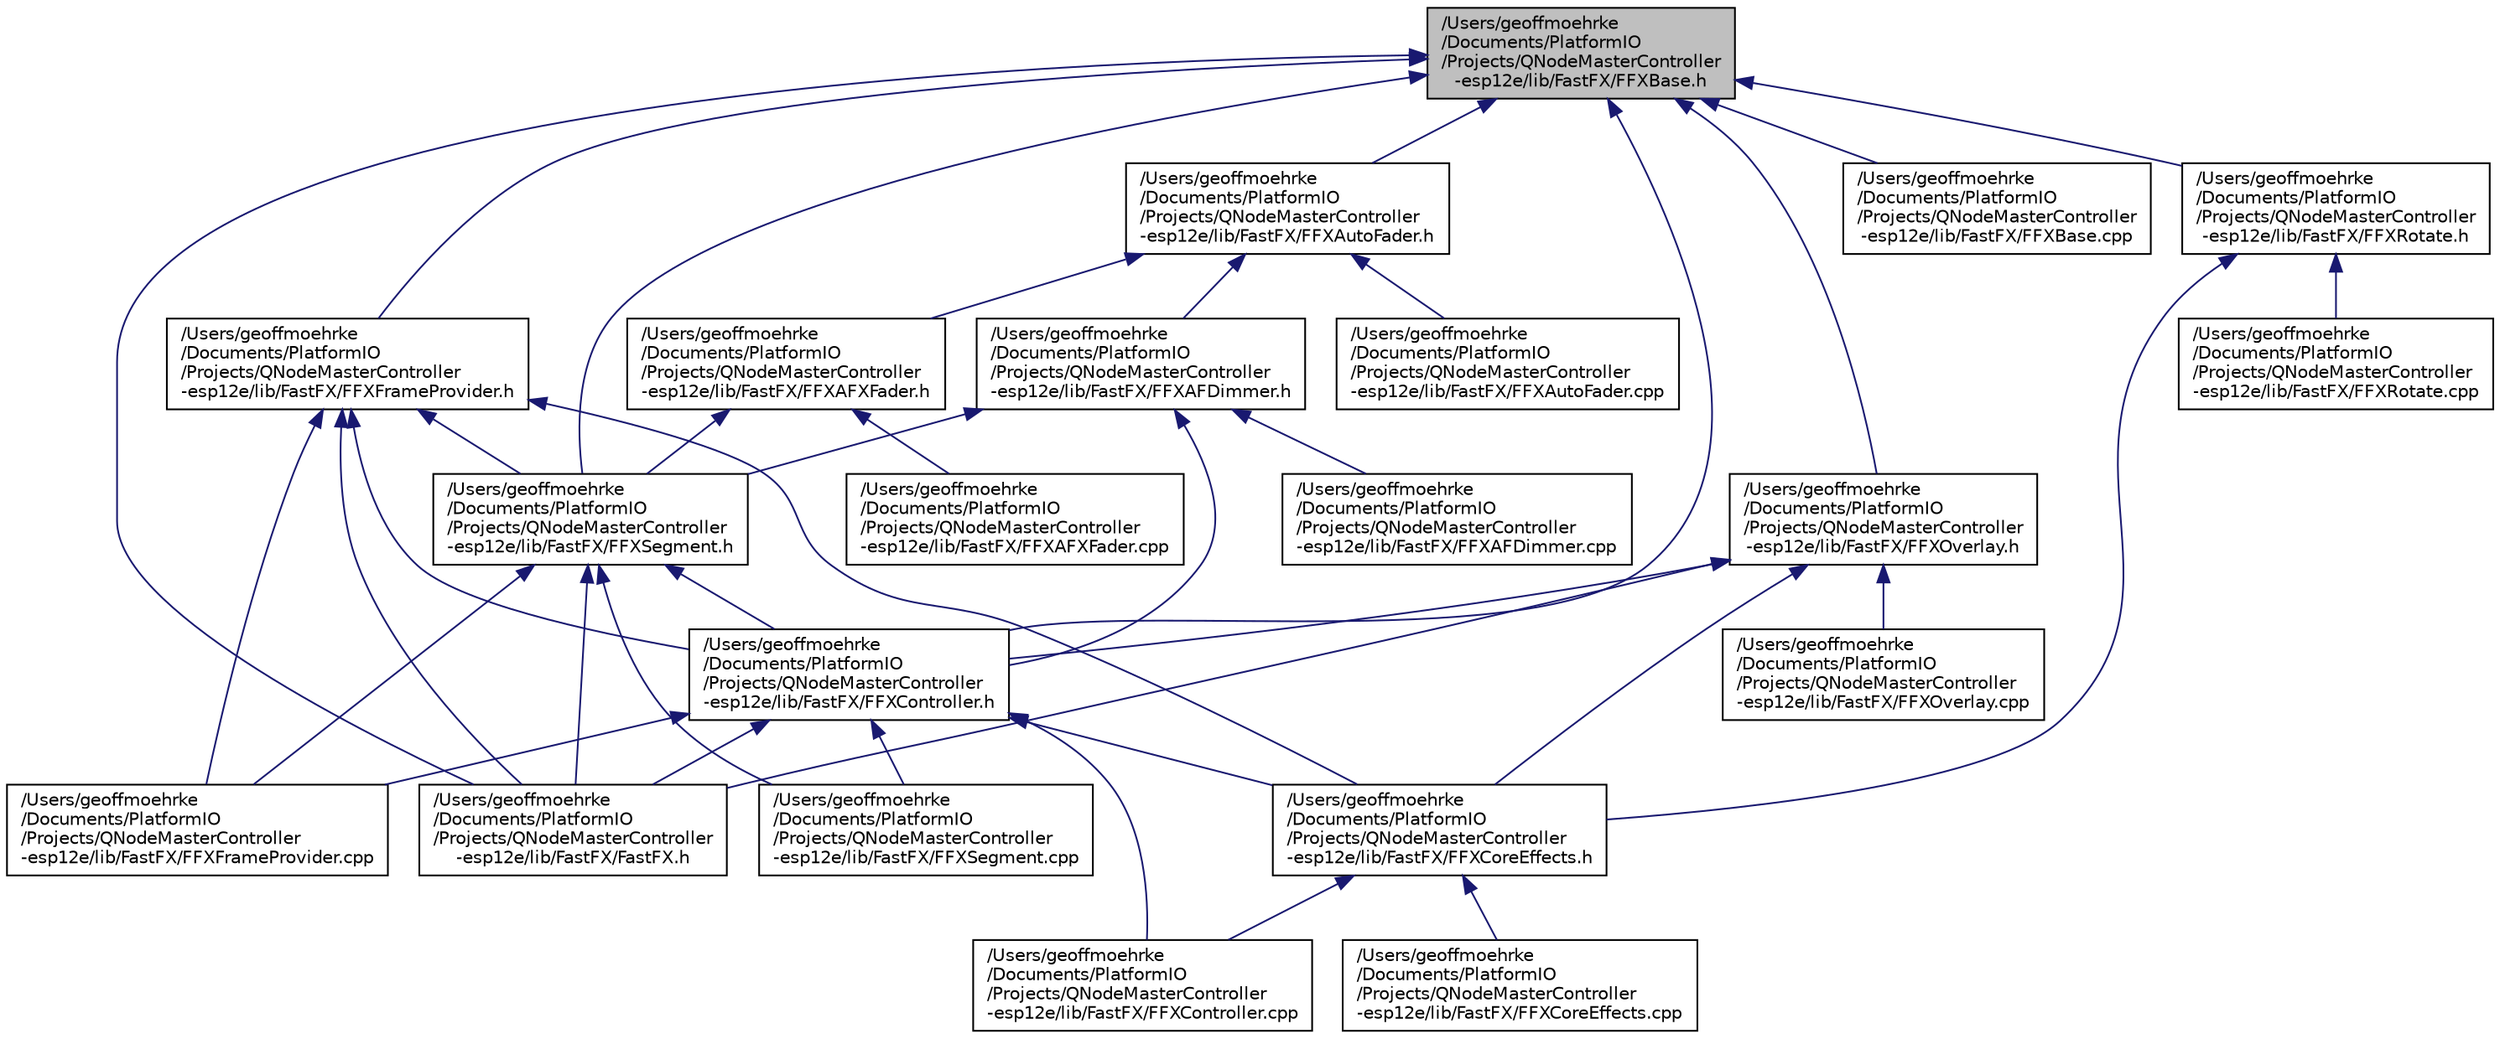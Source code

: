 digraph "/Users/geoffmoehrke/Documents/PlatformIO/Projects/QNodeMasterController-esp12e/lib/FastFX/FFXBase.h"
{
 // LATEX_PDF_SIZE
  edge [fontname="Helvetica",fontsize="10",labelfontname="Helvetica",labelfontsize="10"];
  node [fontname="Helvetica",fontsize="10",shape=record];
  Node1 [label="/Users/geoffmoehrke\l/Documents/PlatformIO\l/Projects/QNodeMasterController\l-esp12e/lib/FastFX/FFXBase.h",height=0.2,width=0.4,color="black", fillcolor="grey75", style="filled", fontcolor="black",tooltip=" "];
  Node1 -> Node2 [dir="back",color="midnightblue",fontsize="10",style="solid",fontname="Helvetica"];
  Node2 [label="/Users/geoffmoehrke\l/Documents/PlatformIO\l/Projects/QNodeMasterController\l-esp12e/lib/FastFX/FastFX.h",height=0.2,width=0.4,color="black", fillcolor="white", style="filled",URL="$_fast_f_x_8h.html",tooltip=" "];
  Node1 -> Node3 [dir="back",color="midnightblue",fontsize="10",style="solid",fontname="Helvetica"];
  Node3 [label="/Users/geoffmoehrke\l/Documents/PlatformIO\l/Projects/QNodeMasterController\l-esp12e/lib/FastFX/FFXFrameProvider.h",height=0.2,width=0.4,color="black", fillcolor="white", style="filled",URL="$_f_f_x_frame_provider_8h.html",tooltip=" "];
  Node3 -> Node2 [dir="back",color="midnightblue",fontsize="10",style="solid",fontname="Helvetica"];
  Node3 -> Node4 [dir="back",color="midnightblue",fontsize="10",style="solid",fontname="Helvetica"];
  Node4 [label="/Users/geoffmoehrke\l/Documents/PlatformIO\l/Projects/QNodeMasterController\l-esp12e/lib/FastFX/FFXSegment.h",height=0.2,width=0.4,color="black", fillcolor="white", style="filled",URL="$_f_f_x_segment_8h.html",tooltip=" "];
  Node4 -> Node2 [dir="back",color="midnightblue",fontsize="10",style="solid",fontname="Helvetica"];
  Node4 -> Node5 [dir="back",color="midnightblue",fontsize="10",style="solid",fontname="Helvetica"];
  Node5 [label="/Users/geoffmoehrke\l/Documents/PlatformIO\l/Projects/QNodeMasterController\l-esp12e/lib/FastFX/FFXController.h",height=0.2,width=0.4,color="black", fillcolor="white", style="filled",URL="$_f_f_x_controller_8h.html",tooltip=" "];
  Node5 -> Node2 [dir="back",color="midnightblue",fontsize="10",style="solid",fontname="Helvetica"];
  Node5 -> Node6 [dir="back",color="midnightblue",fontsize="10",style="solid",fontname="Helvetica"];
  Node6 [label="/Users/geoffmoehrke\l/Documents/PlatformIO\l/Projects/QNodeMasterController\l-esp12e/lib/FastFX/FFXController.cpp",height=0.2,width=0.4,color="black", fillcolor="white", style="filled",URL="$_f_f_x_controller_8cpp.html",tooltip=" "];
  Node5 -> Node7 [dir="back",color="midnightblue",fontsize="10",style="solid",fontname="Helvetica"];
  Node7 [label="/Users/geoffmoehrke\l/Documents/PlatformIO\l/Projects/QNodeMasterController\l-esp12e/lib/FastFX/FFXCoreEffects.h",height=0.2,width=0.4,color="black", fillcolor="white", style="filled",URL="$_f_f_x_core_effects_8h.html",tooltip=" "];
  Node7 -> Node6 [dir="back",color="midnightblue",fontsize="10",style="solid",fontname="Helvetica"];
  Node7 -> Node8 [dir="back",color="midnightblue",fontsize="10",style="solid",fontname="Helvetica"];
  Node8 [label="/Users/geoffmoehrke\l/Documents/PlatformIO\l/Projects/QNodeMasterController\l-esp12e/lib/FastFX/FFXCoreEffects.cpp",height=0.2,width=0.4,color="black", fillcolor="white", style="filled",URL="$_f_f_x_core_effects_8cpp.html",tooltip=" "];
  Node5 -> Node9 [dir="back",color="midnightblue",fontsize="10",style="solid",fontname="Helvetica"];
  Node9 [label="/Users/geoffmoehrke\l/Documents/PlatformIO\l/Projects/QNodeMasterController\l-esp12e/lib/FastFX/FFXFrameProvider.cpp",height=0.2,width=0.4,color="black", fillcolor="white", style="filled",URL="$_f_f_x_frame_provider_8cpp.html",tooltip=" "];
  Node5 -> Node10 [dir="back",color="midnightblue",fontsize="10",style="solid",fontname="Helvetica"];
  Node10 [label="/Users/geoffmoehrke\l/Documents/PlatformIO\l/Projects/QNodeMasterController\l-esp12e/lib/FastFX/FFXSegment.cpp",height=0.2,width=0.4,color="black", fillcolor="white", style="filled",URL="$_f_f_x_segment_8cpp.html",tooltip=" "];
  Node4 -> Node9 [dir="back",color="midnightblue",fontsize="10",style="solid",fontname="Helvetica"];
  Node4 -> Node10 [dir="back",color="midnightblue",fontsize="10",style="solid",fontname="Helvetica"];
  Node3 -> Node5 [dir="back",color="midnightblue",fontsize="10",style="solid",fontname="Helvetica"];
  Node3 -> Node7 [dir="back",color="midnightblue",fontsize="10",style="solid",fontname="Helvetica"];
  Node3 -> Node9 [dir="back",color="midnightblue",fontsize="10",style="solid",fontname="Helvetica"];
  Node1 -> Node4 [dir="back",color="midnightblue",fontsize="10",style="solid",fontname="Helvetica"];
  Node1 -> Node11 [dir="back",color="midnightblue",fontsize="10",style="solid",fontname="Helvetica"];
  Node11 [label="/Users/geoffmoehrke\l/Documents/PlatformIO\l/Projects/QNodeMasterController\l-esp12e/lib/FastFX/FFXAutoFader.h",height=0.2,width=0.4,color="black", fillcolor="white", style="filled",URL="$_f_f_x_auto_fader_8h.html",tooltip=" "];
  Node11 -> Node12 [dir="back",color="midnightblue",fontsize="10",style="solid",fontname="Helvetica"];
  Node12 [label="/Users/geoffmoehrke\l/Documents/PlatformIO\l/Projects/QNodeMasterController\l-esp12e/lib/FastFX/FFXAFDimmer.h",height=0.2,width=0.4,color="black", fillcolor="white", style="filled",URL="$_f_f_x_a_f_dimmer_8h.html",tooltip=" "];
  Node12 -> Node4 [dir="back",color="midnightblue",fontsize="10",style="solid",fontname="Helvetica"];
  Node12 -> Node5 [dir="back",color="midnightblue",fontsize="10",style="solid",fontname="Helvetica"];
  Node12 -> Node13 [dir="back",color="midnightblue",fontsize="10",style="solid",fontname="Helvetica"];
  Node13 [label="/Users/geoffmoehrke\l/Documents/PlatformIO\l/Projects/QNodeMasterController\l-esp12e/lib/FastFX/FFXAFDimmer.cpp",height=0.2,width=0.4,color="black", fillcolor="white", style="filled",URL="$_f_f_x_a_f_dimmer_8cpp.html",tooltip=" "];
  Node11 -> Node14 [dir="back",color="midnightblue",fontsize="10",style="solid",fontname="Helvetica"];
  Node14 [label="/Users/geoffmoehrke\l/Documents/PlatformIO\l/Projects/QNodeMasterController\l-esp12e/lib/FastFX/FFXAFXFader.h",height=0.2,width=0.4,color="black", fillcolor="white", style="filled",URL="$_f_f_x_a_f_x_fader_8h.html",tooltip=" "];
  Node14 -> Node4 [dir="back",color="midnightblue",fontsize="10",style="solid",fontname="Helvetica"];
  Node14 -> Node15 [dir="back",color="midnightblue",fontsize="10",style="solid",fontname="Helvetica"];
  Node15 [label="/Users/geoffmoehrke\l/Documents/PlatformIO\l/Projects/QNodeMasterController\l-esp12e/lib/FastFX/FFXAFXFader.cpp",height=0.2,width=0.4,color="black", fillcolor="white", style="filled",URL="$_f_f_x_a_f_x_fader_8cpp.html",tooltip=" "];
  Node11 -> Node16 [dir="back",color="midnightblue",fontsize="10",style="solid",fontname="Helvetica"];
  Node16 [label="/Users/geoffmoehrke\l/Documents/PlatformIO\l/Projects/QNodeMasterController\l-esp12e/lib/FastFX/FFXAutoFader.cpp",height=0.2,width=0.4,color="black", fillcolor="white", style="filled",URL="$_f_f_x_auto_fader_8cpp.html",tooltip=" "];
  Node1 -> Node17 [dir="back",color="midnightblue",fontsize="10",style="solid",fontname="Helvetica"];
  Node17 [label="/Users/geoffmoehrke\l/Documents/PlatformIO\l/Projects/QNodeMasterController\l-esp12e/lib/FastFX/FFXOverlay.h",height=0.2,width=0.4,color="black", fillcolor="white", style="filled",URL="$_f_f_x_overlay_8h.html",tooltip=" "];
  Node17 -> Node2 [dir="back",color="midnightblue",fontsize="10",style="solid",fontname="Helvetica"];
  Node17 -> Node5 [dir="back",color="midnightblue",fontsize="10",style="solid",fontname="Helvetica"];
  Node17 -> Node7 [dir="back",color="midnightblue",fontsize="10",style="solid",fontname="Helvetica"];
  Node17 -> Node18 [dir="back",color="midnightblue",fontsize="10",style="solid",fontname="Helvetica"];
  Node18 [label="/Users/geoffmoehrke\l/Documents/PlatformIO\l/Projects/QNodeMasterController\l-esp12e/lib/FastFX/FFXOverlay.cpp",height=0.2,width=0.4,color="black", fillcolor="white", style="filled",URL="$_f_f_x_overlay_8cpp.html",tooltip=" "];
  Node1 -> Node5 [dir="back",color="midnightblue",fontsize="10",style="solid",fontname="Helvetica"];
  Node1 -> Node19 [dir="back",color="midnightblue",fontsize="10",style="solid",fontname="Helvetica"];
  Node19 [label="/Users/geoffmoehrke\l/Documents/PlatformIO\l/Projects/QNodeMasterController\l-esp12e/lib/FastFX/FFXBase.cpp",height=0.2,width=0.4,color="black", fillcolor="white", style="filled",URL="$_f_f_x_base_8cpp.html",tooltip=" "];
  Node1 -> Node20 [dir="back",color="midnightblue",fontsize="10",style="solid",fontname="Helvetica"];
  Node20 [label="/Users/geoffmoehrke\l/Documents/PlatformIO\l/Projects/QNodeMasterController\l-esp12e/lib/FastFX/FFXRotate.h",height=0.2,width=0.4,color="black", fillcolor="white", style="filled",URL="$_f_f_x_rotate_8h.html",tooltip=" "];
  Node20 -> Node7 [dir="back",color="midnightblue",fontsize="10",style="solid",fontname="Helvetica"];
  Node20 -> Node21 [dir="back",color="midnightblue",fontsize="10",style="solid",fontname="Helvetica"];
  Node21 [label="/Users/geoffmoehrke\l/Documents/PlatformIO\l/Projects/QNodeMasterController\l-esp12e/lib/FastFX/FFXRotate.cpp",height=0.2,width=0.4,color="black", fillcolor="white", style="filled",URL="$_f_f_x_rotate_8cpp.html",tooltip=" "];
}
